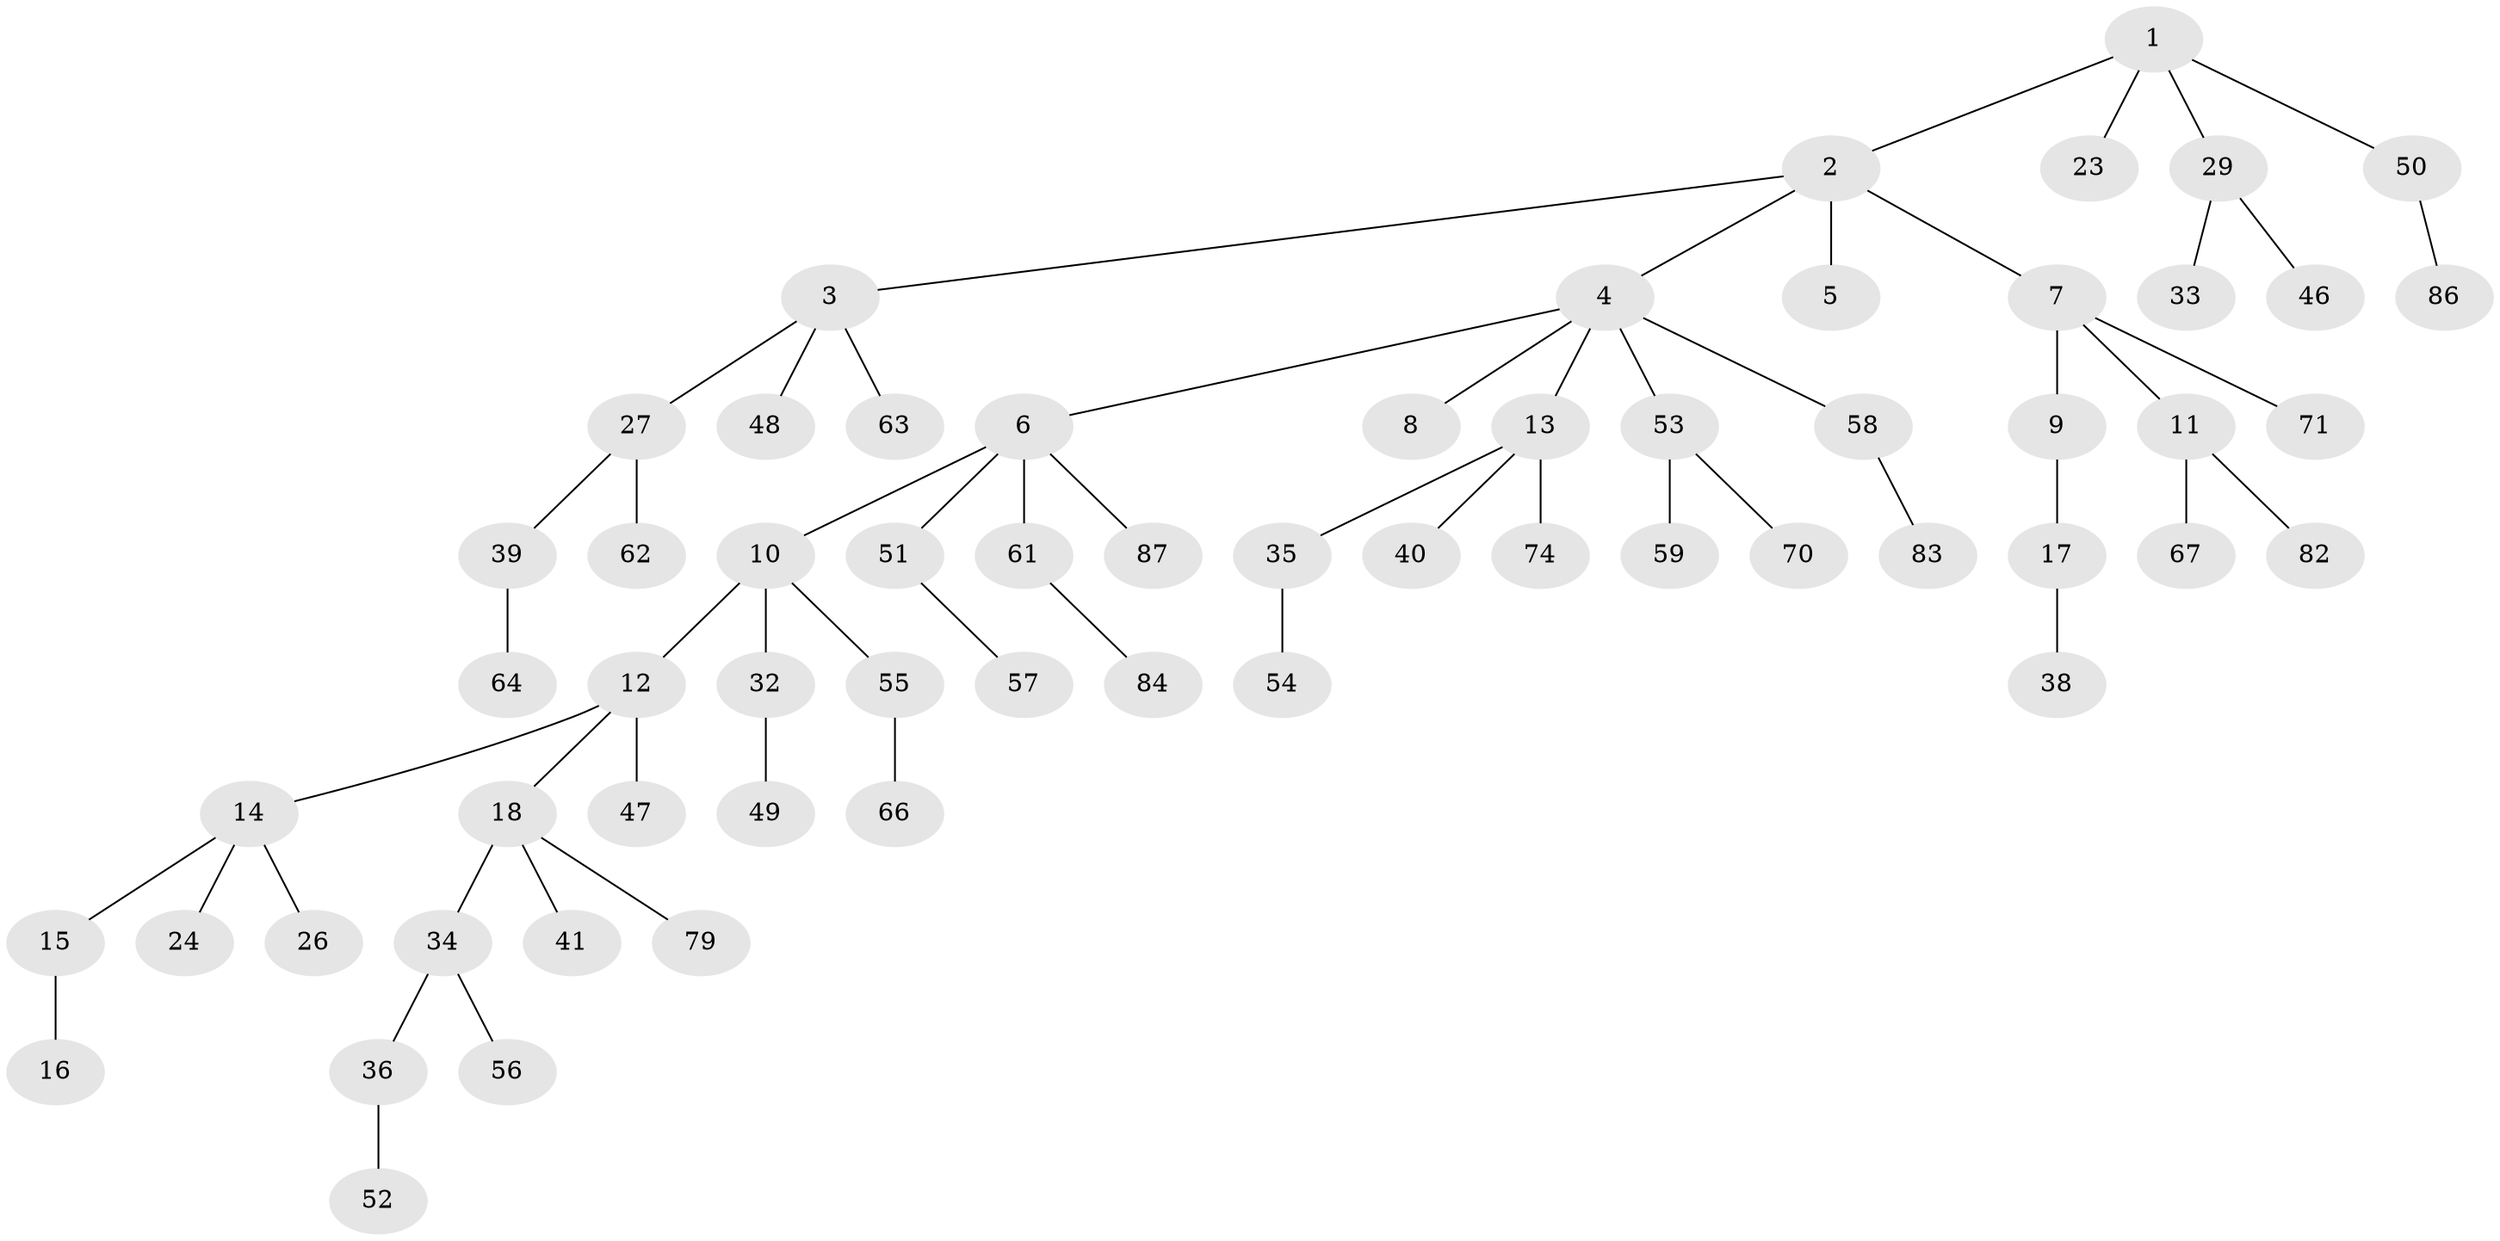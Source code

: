 // Generated by graph-tools (version 1.1) at 2025/52/02/27/25 19:52:13]
// undirected, 61 vertices, 60 edges
graph export_dot {
graph [start="1"]
  node [color=gray90,style=filled];
  1 [super="+42"];
  2 [super="+21"];
  3 [super="+31"];
  4 [super="+19"];
  5;
  6;
  7;
  8;
  9 [super="+65"];
  10 [super="+20"];
  11 [super="+37"];
  12 [super="+25"];
  13 [super="+30"];
  14 [super="+22"];
  15 [super="+43"];
  16;
  17;
  18 [super="+44"];
  23;
  24 [super="+28"];
  26;
  27 [super="+88"];
  29 [super="+81"];
  32;
  33;
  34 [super="+69"];
  35 [super="+45"];
  36;
  38;
  39 [super="+77"];
  40 [super="+78"];
  41;
  46 [super="+76"];
  47 [super="+60"];
  48;
  49;
  50;
  51;
  52 [super="+68"];
  53 [super="+73"];
  54;
  55;
  56;
  57;
  58;
  59;
  61 [super="+72"];
  62 [super="+75"];
  63;
  64;
  66 [super="+85"];
  67;
  70 [super="+80"];
  71;
  74;
  79;
  82;
  83;
  84;
  86;
  87;
  1 -- 2;
  1 -- 23;
  1 -- 29;
  1 -- 50;
  2 -- 3;
  2 -- 4;
  2 -- 5;
  2 -- 7;
  3 -- 27;
  3 -- 48;
  3 -- 63;
  4 -- 6;
  4 -- 8;
  4 -- 13;
  4 -- 53;
  4 -- 58;
  6 -- 10;
  6 -- 51;
  6 -- 61;
  6 -- 87;
  7 -- 9;
  7 -- 11;
  7 -- 71;
  9 -- 17;
  10 -- 12;
  10 -- 55;
  10 -- 32;
  11 -- 67;
  11 -- 82;
  12 -- 14;
  12 -- 18;
  12 -- 47;
  13 -- 40;
  13 -- 74;
  13 -- 35;
  14 -- 15;
  14 -- 26;
  14 -- 24;
  15 -- 16;
  17 -- 38;
  18 -- 34;
  18 -- 41;
  18 -- 79;
  27 -- 39;
  27 -- 62;
  29 -- 33;
  29 -- 46;
  32 -- 49;
  34 -- 36;
  34 -- 56;
  35 -- 54;
  36 -- 52;
  39 -- 64;
  50 -- 86;
  51 -- 57;
  53 -- 59;
  53 -- 70;
  55 -- 66;
  58 -- 83;
  61 -- 84;
}
